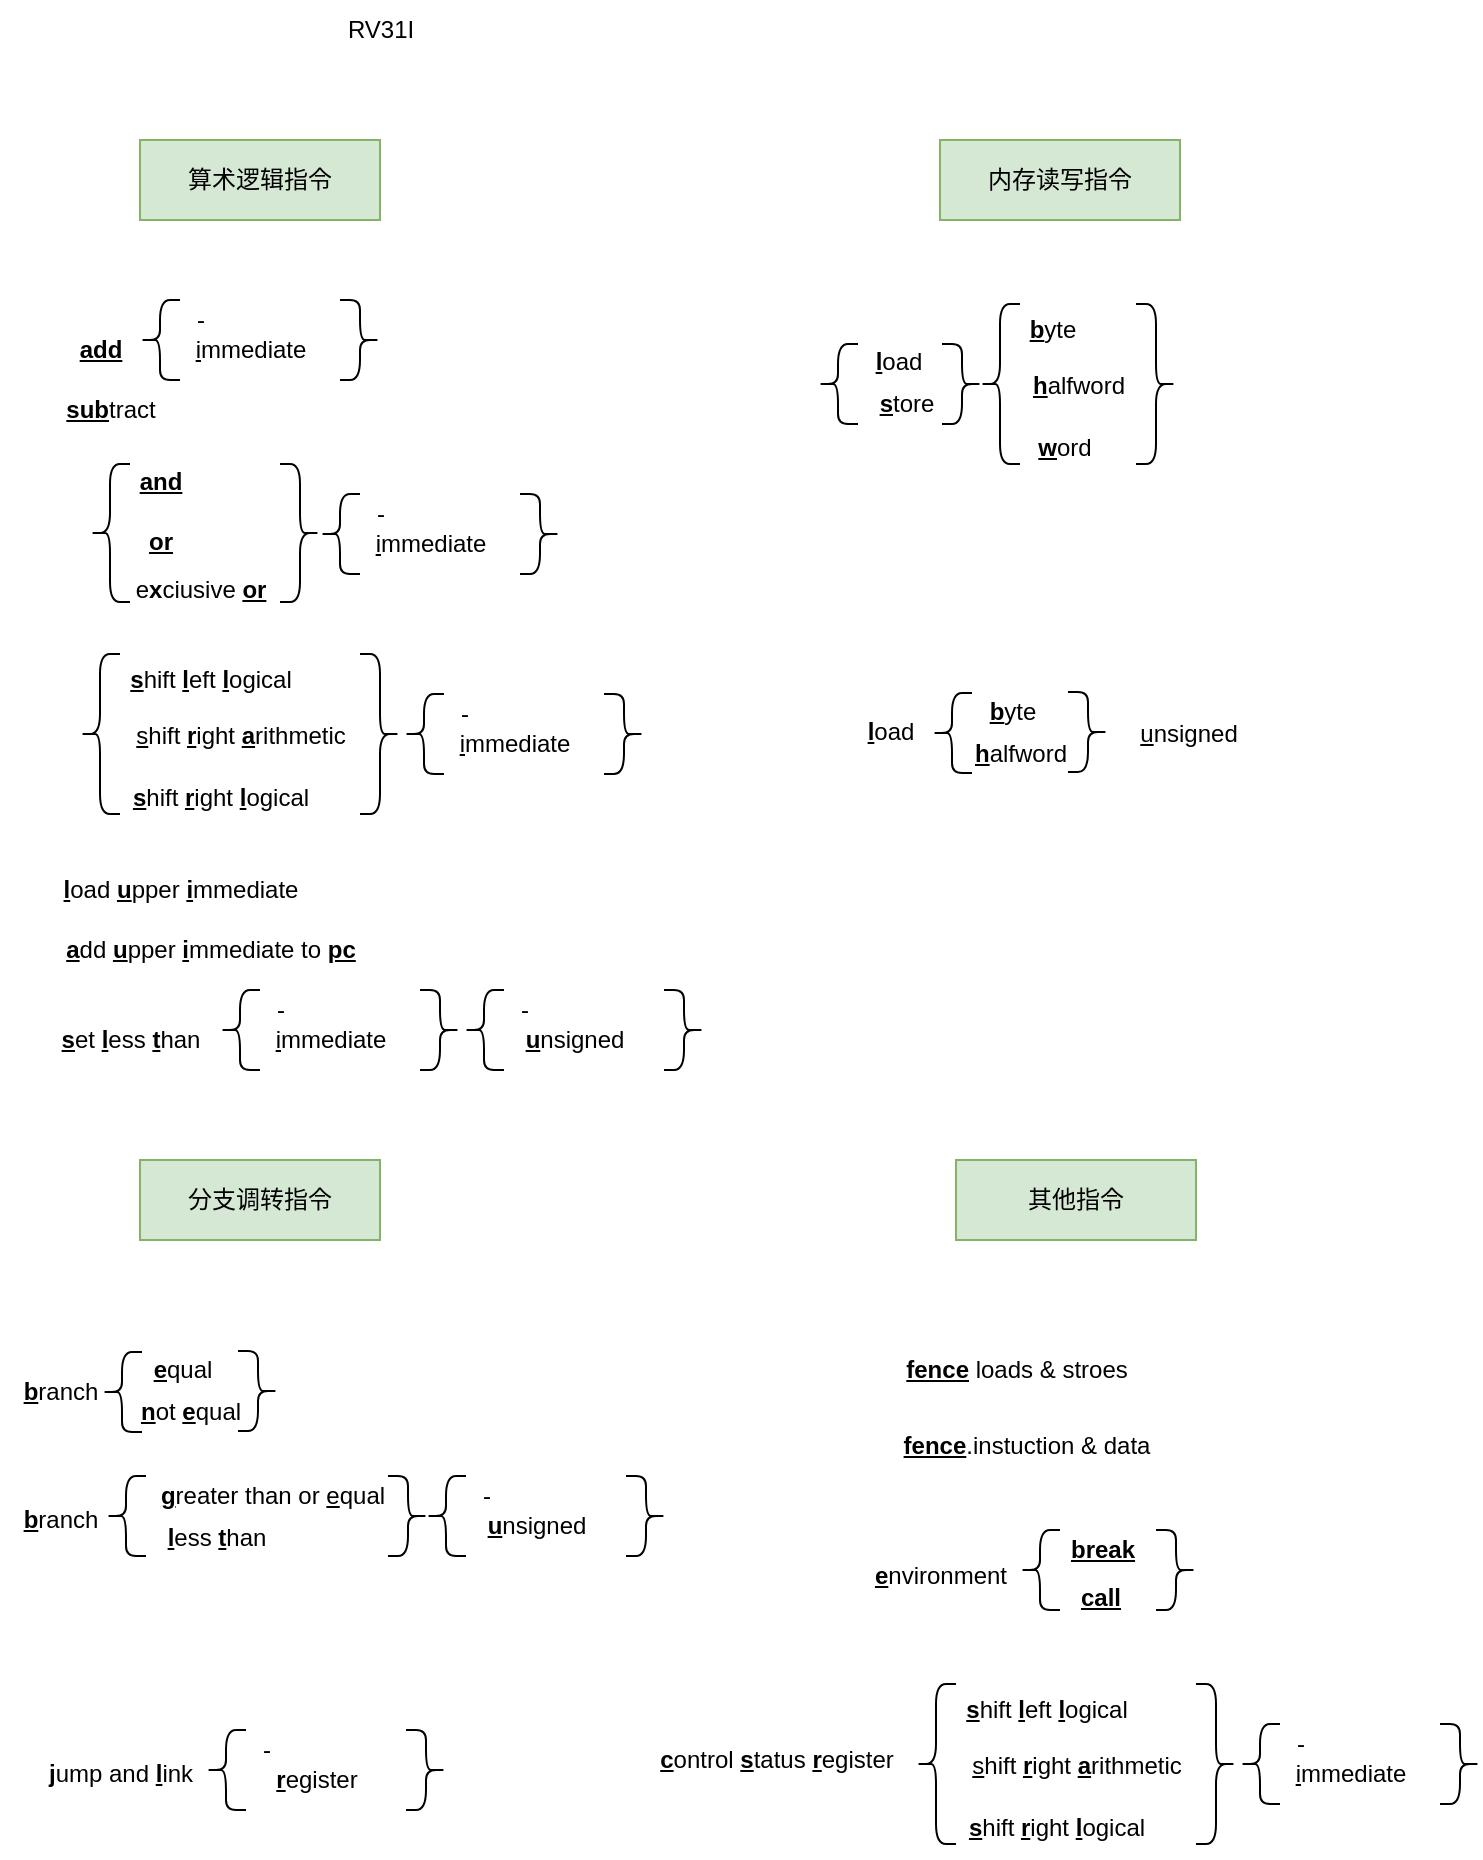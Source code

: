<mxfile version="20.3.6" type="github">
  <diagram id="Gqi-A1hakrR0TnXfPavF" name="第 1 页">
    <mxGraphModel dx="1422" dy="800" grid="1" gridSize="10" guides="1" tooltips="1" connect="1" arrows="1" fold="1" page="1" pageScale="1" pageWidth="827" pageHeight="1169" math="0" shadow="0">
      <root>
        <mxCell id="0" />
        <mxCell id="1" parent="0" />
        <mxCell id="WUNCd0-92xWAUX9Z6t9p-1" value="&lt;font style=&quot;vertical-align: inherit;&quot;&gt;&lt;font style=&quot;vertical-align: inherit;&quot;&gt;RV31I&lt;/font&gt;&lt;/font&gt;" style="text;html=1;align=center;verticalAlign=middle;resizable=0;points=[];autosize=1;strokeColor=none;fillColor=none;" vertex="1" parent="1">
          <mxGeometry x="210" y="90" width="60" height="30" as="geometry" />
        </mxCell>
        <mxCell id="WUNCd0-92xWAUX9Z6t9p-2" value="&lt;font style=&quot;vertical-align: inherit;&quot;&gt;&lt;font style=&quot;vertical-align: inherit;&quot;&gt;算术逻辑指令&lt;/font&gt;&lt;/font&gt;" style="rounded=0;whiteSpace=wrap;html=1;fillColor=#d5e8d4;strokeColor=#82b366;" vertex="1" parent="1">
          <mxGeometry x="120" y="160" width="120" height="40" as="geometry" />
        </mxCell>
        <mxCell id="WUNCd0-92xWAUX9Z6t9p-9" value="&lt;u&gt;&lt;b&gt;sub&lt;/b&gt;&lt;/u&gt;tract" style="text;html=1;align=center;verticalAlign=middle;resizable=0;points=[];autosize=1;strokeColor=none;fillColor=none;" vertex="1" parent="1">
          <mxGeometry x="70" y="280" width="70" height="30" as="geometry" />
        </mxCell>
        <mxCell id="WUNCd0-92xWAUX9Z6t9p-14" value="" style="group" vertex="1" connectable="0" parent="1">
          <mxGeometry x="80" y="235" width="160" height="45" as="geometry" />
        </mxCell>
        <mxCell id="WUNCd0-92xWAUX9Z6t9p-3" value="&lt;u&gt;&lt;b&gt;add&lt;/b&gt;&lt;/u&gt;" style="text;html=1;align=center;verticalAlign=middle;resizable=0;points=[];autosize=1;strokeColor=none;fillColor=none;" vertex="1" parent="WUNCd0-92xWAUX9Z6t9p-14">
          <mxGeometry y="15" width="40" height="30" as="geometry" />
        </mxCell>
        <mxCell id="WUNCd0-92xWAUX9Z6t9p-4" value="" style="shape=curlyBracket;whiteSpace=wrap;html=1;rounded=1;" vertex="1" parent="WUNCd0-92xWAUX9Z6t9p-14">
          <mxGeometry x="40" y="5" width="20" height="40" as="geometry" />
        </mxCell>
        <mxCell id="WUNCd0-92xWAUX9Z6t9p-5" value="-" style="text;html=1;align=center;verticalAlign=middle;resizable=0;points=[];autosize=1;strokeColor=none;fillColor=none;" vertex="1" parent="WUNCd0-92xWAUX9Z6t9p-14">
          <mxGeometry x="55" width="30" height="30" as="geometry" />
        </mxCell>
        <mxCell id="WUNCd0-92xWAUX9Z6t9p-6" value="&lt;u&gt;i&lt;/u&gt;mmediate" style="text;html=1;align=center;verticalAlign=middle;resizable=0;points=[];autosize=1;strokeColor=none;fillColor=none;" vertex="1" parent="WUNCd0-92xWAUX9Z6t9p-14">
          <mxGeometry x="55" y="15" width="80" height="30" as="geometry" />
        </mxCell>
        <mxCell id="WUNCd0-92xWAUX9Z6t9p-8" value="" style="shape=curlyBracket;whiteSpace=wrap;html=1;rounded=1;direction=west;" vertex="1" parent="WUNCd0-92xWAUX9Z6t9p-14">
          <mxGeometry x="140" y="5" width="20" height="40" as="geometry" />
        </mxCell>
        <mxCell id="WUNCd0-92xWAUX9Z6t9p-11" value="&lt;b&gt;&lt;u&gt;and&lt;/u&gt;&lt;/b&gt;" style="text;html=1;align=center;verticalAlign=middle;resizable=0;points=[];autosize=1;strokeColor=none;fillColor=none;" vertex="1" parent="1">
          <mxGeometry x="110" y="316" width="40" height="30" as="geometry" />
        </mxCell>
        <mxCell id="WUNCd0-92xWAUX9Z6t9p-36" value="" style="group" vertex="1" connectable="0" parent="1">
          <mxGeometry x="95" y="322" width="235" height="78" as="geometry" />
        </mxCell>
        <mxCell id="WUNCd0-92xWAUX9Z6t9p-10" value="" style="shape=curlyBracket;whiteSpace=wrap;html=1;rounded=1;" vertex="1" parent="WUNCd0-92xWAUX9Z6t9p-36">
          <mxGeometry width="20" height="69" as="geometry" />
        </mxCell>
        <mxCell id="WUNCd0-92xWAUX9Z6t9p-12" value="&lt;b&gt;&lt;u&gt;or&lt;/u&gt;&lt;/b&gt;" style="text;html=1;align=center;verticalAlign=middle;resizable=0;points=[];autosize=1;strokeColor=none;fillColor=none;" vertex="1" parent="WUNCd0-92xWAUX9Z6t9p-36">
          <mxGeometry x="15" y="24" width="40" height="30" as="geometry" />
        </mxCell>
        <mxCell id="WUNCd0-92xWAUX9Z6t9p-13" value="e&lt;b&gt;x&lt;/b&gt;ciusive &lt;u style=&quot;font-weight: bold;&quot;&gt;or&lt;/u&gt;" style="text;html=1;align=center;verticalAlign=middle;resizable=0;points=[];autosize=1;strokeColor=none;fillColor=none;" vertex="1" parent="WUNCd0-92xWAUX9Z6t9p-36">
          <mxGeometry x="10" y="48" width="90" height="30" as="geometry" />
        </mxCell>
        <mxCell id="WUNCd0-92xWAUX9Z6t9p-21" value="" style="shape=curlyBracket;whiteSpace=wrap;html=1;rounded=1;direction=west;" vertex="1" parent="WUNCd0-92xWAUX9Z6t9p-36">
          <mxGeometry x="95" width="20" height="69" as="geometry" />
        </mxCell>
        <mxCell id="WUNCd0-92xWAUX9Z6t9p-22" value="" style="group" vertex="1" connectable="0" parent="WUNCd0-92xWAUX9Z6t9p-36">
          <mxGeometry x="115" y="10" width="120" height="45" as="geometry" />
        </mxCell>
        <mxCell id="WUNCd0-92xWAUX9Z6t9p-17" value="" style="shape=curlyBracket;whiteSpace=wrap;html=1;rounded=1;" vertex="1" parent="WUNCd0-92xWAUX9Z6t9p-22">
          <mxGeometry y="5" width="20" height="40" as="geometry" />
        </mxCell>
        <mxCell id="WUNCd0-92xWAUX9Z6t9p-18" value="-" style="text;html=1;align=center;verticalAlign=middle;resizable=0;points=[];autosize=1;strokeColor=none;fillColor=none;" vertex="1" parent="WUNCd0-92xWAUX9Z6t9p-22">
          <mxGeometry x="15" width="30" height="30" as="geometry" />
        </mxCell>
        <mxCell id="WUNCd0-92xWAUX9Z6t9p-19" value="&lt;u&gt;i&lt;/u&gt;mmediate" style="text;html=1;align=center;verticalAlign=middle;resizable=0;points=[];autosize=1;strokeColor=none;fillColor=none;" vertex="1" parent="WUNCd0-92xWAUX9Z6t9p-22">
          <mxGeometry x="15" y="15" width="80" height="30" as="geometry" />
        </mxCell>
        <mxCell id="WUNCd0-92xWAUX9Z6t9p-20" value="" style="shape=curlyBracket;whiteSpace=wrap;html=1;rounded=1;direction=west;" vertex="1" parent="WUNCd0-92xWAUX9Z6t9p-22">
          <mxGeometry x="100" y="5" width="20" height="40" as="geometry" />
        </mxCell>
        <mxCell id="WUNCd0-92xWAUX9Z6t9p-39" value="&lt;b&gt;&lt;u&gt;l&lt;/u&gt;&lt;/b&gt;oad &lt;b&gt;&lt;u&gt;u&lt;/u&gt;&lt;/b&gt;pper &lt;u&gt;&lt;b&gt;i&lt;/b&gt;&lt;/u&gt;mmediate" style="text;html=1;align=center;verticalAlign=middle;resizable=0;points=[];autosize=1;strokeColor=none;fillColor=none;" vertex="1" parent="1">
          <mxGeometry x="70" y="520" width="140" height="30" as="geometry" />
        </mxCell>
        <mxCell id="WUNCd0-92xWAUX9Z6t9p-40" value="&lt;b&gt;&lt;u&gt;a&lt;/u&gt;&lt;/b&gt;dd &lt;b&gt;&lt;u&gt;u&lt;/u&gt;&lt;/b&gt;pper &lt;u&gt;&lt;b&gt;i&lt;/b&gt;&lt;/u&gt;mmediate to &lt;u&gt;&lt;b&gt;pc&lt;/b&gt;&lt;/u&gt;" style="text;html=1;align=center;verticalAlign=middle;resizable=0;points=[];autosize=1;strokeColor=none;fillColor=none;" vertex="1" parent="1">
          <mxGeometry x="70" y="550" width="170" height="30" as="geometry" />
        </mxCell>
        <mxCell id="WUNCd0-92xWAUX9Z6t9p-41" value="&lt;b&gt;&lt;u&gt;s&lt;/u&gt;&lt;/b&gt;et &lt;u&gt;&lt;b&gt;l&lt;/b&gt;&lt;/u&gt;ess &lt;u&gt;&lt;b&gt;t&lt;/b&gt;&lt;/u&gt;han" style="text;html=1;align=center;verticalAlign=middle;resizable=0;points=[];autosize=1;strokeColor=none;fillColor=none;" vertex="1" parent="1">
          <mxGeometry x="70" y="595" width="90" height="30" as="geometry" />
        </mxCell>
        <mxCell id="WUNCd0-92xWAUX9Z6t9p-35" value="&lt;b&gt;&lt;u&gt;s&lt;/u&gt;&lt;/b&gt;hift &lt;u style=&quot;font-weight: bold;&quot;&gt;r&lt;/u&gt;ight&amp;nbsp;&lt;b&gt;&lt;u&gt;l&lt;/u&gt;&lt;/b&gt;ogical" style="text;html=1;align=center;verticalAlign=middle;resizable=0;points=[];autosize=1;strokeColor=none;fillColor=none;" vertex="1" parent="1">
          <mxGeometry x="105" y="474" width="110" height="30" as="geometry" />
        </mxCell>
        <mxCell id="WUNCd0-92xWAUX9Z6t9p-42" value="" style="group" vertex="1" connectable="0" parent="1">
          <mxGeometry x="160" y="580" width="120" height="45" as="geometry" />
        </mxCell>
        <mxCell id="WUNCd0-92xWAUX9Z6t9p-43" value="" style="shape=curlyBracket;whiteSpace=wrap;html=1;rounded=1;" vertex="1" parent="WUNCd0-92xWAUX9Z6t9p-42">
          <mxGeometry y="5" width="20" height="40" as="geometry" />
        </mxCell>
        <mxCell id="WUNCd0-92xWAUX9Z6t9p-44" value="-" style="text;html=1;align=center;verticalAlign=middle;resizable=0;points=[];autosize=1;strokeColor=none;fillColor=none;" vertex="1" parent="WUNCd0-92xWAUX9Z6t9p-42">
          <mxGeometry x="15" width="30" height="30" as="geometry" />
        </mxCell>
        <mxCell id="WUNCd0-92xWAUX9Z6t9p-45" value="&lt;u&gt;i&lt;/u&gt;mmediate" style="text;html=1;align=center;verticalAlign=middle;resizable=0;points=[];autosize=1;strokeColor=none;fillColor=none;" vertex="1" parent="WUNCd0-92xWAUX9Z6t9p-42">
          <mxGeometry x="15" y="15" width="80" height="30" as="geometry" />
        </mxCell>
        <mxCell id="WUNCd0-92xWAUX9Z6t9p-46" value="" style="shape=curlyBracket;whiteSpace=wrap;html=1;rounded=1;direction=west;" vertex="1" parent="WUNCd0-92xWAUX9Z6t9p-42">
          <mxGeometry x="100" y="5" width="20" height="40" as="geometry" />
        </mxCell>
        <mxCell id="WUNCd0-92xWAUX9Z6t9p-47" value="" style="group" vertex="1" connectable="0" parent="1">
          <mxGeometry x="282" y="580" width="120" height="45" as="geometry" />
        </mxCell>
        <mxCell id="WUNCd0-92xWAUX9Z6t9p-48" value="" style="shape=curlyBracket;whiteSpace=wrap;html=1;rounded=1;" vertex="1" parent="WUNCd0-92xWAUX9Z6t9p-47">
          <mxGeometry y="5" width="20" height="40" as="geometry" />
        </mxCell>
        <mxCell id="WUNCd0-92xWAUX9Z6t9p-49" value="-" style="text;html=1;align=center;verticalAlign=middle;resizable=0;points=[];autosize=1;strokeColor=none;fillColor=none;" vertex="1" parent="WUNCd0-92xWAUX9Z6t9p-47">
          <mxGeometry x="15" width="30" height="30" as="geometry" />
        </mxCell>
        <mxCell id="WUNCd0-92xWAUX9Z6t9p-50" value="&lt;u&gt;&lt;b&gt;u&lt;/b&gt;&lt;/u&gt;nsigned" style="text;html=1;align=center;verticalAlign=middle;resizable=0;points=[];autosize=1;strokeColor=none;fillColor=none;" vertex="1" parent="WUNCd0-92xWAUX9Z6t9p-47">
          <mxGeometry x="20" y="15" width="70" height="30" as="geometry" />
        </mxCell>
        <mxCell id="WUNCd0-92xWAUX9Z6t9p-51" value="" style="shape=curlyBracket;whiteSpace=wrap;html=1;rounded=1;direction=west;" vertex="1" parent="WUNCd0-92xWAUX9Z6t9p-47">
          <mxGeometry x="100" y="5" width="20" height="40" as="geometry" />
        </mxCell>
        <mxCell id="WUNCd0-92xWAUX9Z6t9p-53" value="内存读写指令" style="rounded=0;whiteSpace=wrap;html=1;fillColor=#d5e8d4;strokeColor=#82b366;" vertex="1" parent="1">
          <mxGeometry x="520" y="160" width="120" height="40" as="geometry" />
        </mxCell>
        <mxCell id="WUNCd0-92xWAUX9Z6t9p-59" value="" style="shape=curlyBracket;whiteSpace=wrap;html=1;rounded=1;direction=west;" vertex="1" parent="1">
          <mxGeometry x="521" y="262" width="20" height="40" as="geometry" />
        </mxCell>
        <mxCell id="WUNCd0-92xWAUX9Z6t9p-60" value="" style="group" vertex="1" connectable="0" parent="1">
          <mxGeometry x="459" y="256" width="69" height="51" as="geometry" />
        </mxCell>
        <mxCell id="WUNCd0-92xWAUX9Z6t9p-56" value="" style="shape=curlyBracket;whiteSpace=wrap;html=1;rounded=1;" vertex="1" parent="WUNCd0-92xWAUX9Z6t9p-60">
          <mxGeometry y="6" width="20" height="40" as="geometry" />
        </mxCell>
        <mxCell id="WUNCd0-92xWAUX9Z6t9p-57" value="&lt;b&gt;&lt;u&gt;l&lt;/u&gt;&lt;/b&gt;oad" style="text;html=1;align=center;verticalAlign=middle;resizable=0;points=[];autosize=1;strokeColor=none;fillColor=none;" vertex="1" parent="WUNCd0-92xWAUX9Z6t9p-60">
          <mxGeometry x="15" width="50" height="30" as="geometry" />
        </mxCell>
        <mxCell id="WUNCd0-92xWAUX9Z6t9p-58" value="&lt;b&gt;&lt;u&gt;s&lt;/u&gt;&lt;/b&gt;tore" style="text;html=1;align=center;verticalAlign=middle;resizable=0;points=[];autosize=1;strokeColor=none;fillColor=none;" vertex="1" parent="WUNCd0-92xWAUX9Z6t9p-60">
          <mxGeometry x="19" y="21" width="50" height="30" as="geometry" />
        </mxCell>
        <mxCell id="WUNCd0-92xWAUX9Z6t9p-68" value="" style="group" vertex="1" connectable="0" parent="1">
          <mxGeometry x="90" y="415" width="282" height="82" as="geometry" />
        </mxCell>
        <mxCell id="WUNCd0-92xWAUX9Z6t9p-25" value="" style="shape=curlyBracket;whiteSpace=wrap;html=1;rounded=1;" vertex="1" parent="WUNCd0-92xWAUX9Z6t9p-68">
          <mxGeometry y="2" width="20" height="80" as="geometry" />
        </mxCell>
        <mxCell id="WUNCd0-92xWAUX9Z6t9p-26" value="&lt;b&gt;&lt;u&gt;s&lt;/u&gt;&lt;/b&gt;hift &lt;u&gt;&lt;b&gt;l&lt;/b&gt;&lt;/u&gt;eft &lt;b&gt;&lt;u&gt;l&lt;/u&gt;&lt;/b&gt;ogical" style="text;html=1;align=center;verticalAlign=middle;resizable=0;points=[];autosize=1;strokeColor=none;fillColor=none;" vertex="1" parent="WUNCd0-92xWAUX9Z6t9p-68">
          <mxGeometry x="15" width="100" height="30" as="geometry" />
        </mxCell>
        <mxCell id="WUNCd0-92xWAUX9Z6t9p-27" value="&lt;u&gt;s&lt;/u&gt;hift &lt;u&gt;&lt;b&gt;r&lt;/b&gt;&lt;/u&gt;ight &lt;b&gt;&lt;u&gt;a&lt;/u&gt;&lt;/b&gt;rithmetic" style="text;html=1;align=center;verticalAlign=middle;resizable=0;points=[];autosize=1;strokeColor=none;fillColor=none;" vertex="1" parent="WUNCd0-92xWAUX9Z6t9p-68">
          <mxGeometry x="15" y="27.5" width="130" height="30" as="geometry" />
        </mxCell>
        <mxCell id="WUNCd0-92xWAUX9Z6t9p-29" value="" style="shape=curlyBracket;whiteSpace=wrap;html=1;rounded=1;direction=west;" vertex="1" parent="WUNCd0-92xWAUX9Z6t9p-68">
          <mxGeometry x="140" y="2" width="20" height="80" as="geometry" />
        </mxCell>
        <mxCell id="WUNCd0-92xWAUX9Z6t9p-30" value="" style="group" vertex="1" connectable="0" parent="WUNCd0-92xWAUX9Z6t9p-68">
          <mxGeometry x="162" y="17" width="120" height="45" as="geometry" />
        </mxCell>
        <mxCell id="WUNCd0-92xWAUX9Z6t9p-31" value="" style="shape=curlyBracket;whiteSpace=wrap;html=1;rounded=1;" vertex="1" parent="WUNCd0-92xWAUX9Z6t9p-30">
          <mxGeometry y="5" width="20" height="40" as="geometry" />
        </mxCell>
        <mxCell id="WUNCd0-92xWAUX9Z6t9p-32" value="-" style="text;html=1;align=center;verticalAlign=middle;resizable=0;points=[];autosize=1;strokeColor=none;fillColor=none;" vertex="1" parent="WUNCd0-92xWAUX9Z6t9p-30">
          <mxGeometry x="15" width="30" height="30" as="geometry" />
        </mxCell>
        <mxCell id="WUNCd0-92xWAUX9Z6t9p-33" value="&lt;u&gt;i&lt;/u&gt;mmediate" style="text;html=1;align=center;verticalAlign=middle;resizable=0;points=[];autosize=1;strokeColor=none;fillColor=none;" vertex="1" parent="WUNCd0-92xWAUX9Z6t9p-30">
          <mxGeometry x="15" y="15" width="80" height="30" as="geometry" />
        </mxCell>
        <mxCell id="WUNCd0-92xWAUX9Z6t9p-34" value="" style="shape=curlyBracket;whiteSpace=wrap;html=1;rounded=1;direction=west;" vertex="1" parent="WUNCd0-92xWAUX9Z6t9p-30">
          <mxGeometry x="100" y="5" width="20" height="40" as="geometry" />
        </mxCell>
        <mxCell id="WUNCd0-92xWAUX9Z6t9p-71" value="" style="group" vertex="1" connectable="0" parent="1">
          <mxGeometry x="540" y="240" width="98" height="89" as="geometry" />
        </mxCell>
        <mxCell id="WUNCd0-92xWAUX9Z6t9p-64" value="" style="shape=curlyBracket;whiteSpace=wrap;html=1;rounded=1;" vertex="1" parent="WUNCd0-92xWAUX9Z6t9p-71">
          <mxGeometry y="2" width="20" height="80" as="geometry" />
        </mxCell>
        <mxCell id="WUNCd0-92xWAUX9Z6t9p-63" value="&lt;u&gt;&lt;b&gt;w&lt;/b&gt;&lt;/u&gt;ord" style="text;html=1;align=center;verticalAlign=middle;resizable=0;points=[];autosize=1;strokeColor=none;fillColor=none;" vertex="1" parent="WUNCd0-92xWAUX9Z6t9p-71">
          <mxGeometry x="17" y="59" width="50" height="30" as="geometry" />
        </mxCell>
        <mxCell id="WUNCd0-92xWAUX9Z6t9p-65" value="&lt;u&gt;&lt;b&gt;b&lt;/b&gt;&lt;/u&gt;yte" style="text;html=1;align=center;verticalAlign=middle;resizable=0;points=[];autosize=1;strokeColor=none;fillColor=none;" vertex="1" parent="WUNCd0-92xWAUX9Z6t9p-71">
          <mxGeometry x="11" width="50" height="30" as="geometry" />
        </mxCell>
        <mxCell id="WUNCd0-92xWAUX9Z6t9p-66" value="&lt;u&gt;&lt;b&gt;h&lt;/b&gt;&lt;/u&gt;alfword" style="text;html=1;align=center;verticalAlign=middle;resizable=0;points=[];autosize=1;strokeColor=none;fillColor=none;" vertex="1" parent="WUNCd0-92xWAUX9Z6t9p-71">
          <mxGeometry x="14" y="27.5" width="70" height="30" as="geometry" />
        </mxCell>
        <mxCell id="WUNCd0-92xWAUX9Z6t9p-67" value="" style="shape=curlyBracket;whiteSpace=wrap;html=1;rounded=1;direction=west;" vertex="1" parent="WUNCd0-92xWAUX9Z6t9p-71">
          <mxGeometry x="78" y="2" width="20" height="80" as="geometry" />
        </mxCell>
        <mxCell id="WUNCd0-92xWAUX9Z6t9p-79" value="" style="group" vertex="1" connectable="0" parent="1">
          <mxGeometry x="470" y="430.5" width="209" height="51" as="geometry" />
        </mxCell>
        <mxCell id="WUNCd0-92xWAUX9Z6t9p-76" value="&lt;u&gt;&lt;b&gt;l&lt;/b&gt;&lt;/u&gt;oad" style="text;html=1;align=center;verticalAlign=middle;resizable=0;points=[];autosize=1;strokeColor=none;fillColor=none;" vertex="1" parent="WUNCd0-92xWAUX9Z6t9p-79">
          <mxGeometry y="10.5" width="50" height="30" as="geometry" />
        </mxCell>
        <mxCell id="WUNCd0-92xWAUX9Z6t9p-73" value="" style="shape=curlyBracket;whiteSpace=wrap;html=1;rounded=1;" vertex="1" parent="WUNCd0-92xWAUX9Z6t9p-79">
          <mxGeometry x="46" y="6" width="20" height="40" as="geometry" />
        </mxCell>
        <mxCell id="WUNCd0-92xWAUX9Z6t9p-74" value="&lt;b&gt;&lt;u&gt;b&lt;/u&gt;&lt;/b&gt;yte" style="text;html=1;align=center;verticalAlign=middle;resizable=0;points=[];autosize=1;strokeColor=none;fillColor=none;" vertex="1" parent="WUNCd0-92xWAUX9Z6t9p-79">
          <mxGeometry x="61" width="50" height="30" as="geometry" />
        </mxCell>
        <mxCell id="WUNCd0-92xWAUX9Z6t9p-75" value="&lt;u&gt;&lt;b&gt;h&lt;/b&gt;&lt;/u&gt;alfword" style="text;html=1;align=center;verticalAlign=middle;resizable=0;points=[];autosize=1;strokeColor=none;fillColor=none;rotation=0;" vertex="1" parent="WUNCd0-92xWAUX9Z6t9p-79">
          <mxGeometry x="55" y="21" width="70" height="30" as="geometry" />
        </mxCell>
        <mxCell id="WUNCd0-92xWAUX9Z6t9p-77" value="" style="shape=curlyBracket;whiteSpace=wrap;html=1;rounded=1;direction=west;" vertex="1" parent="WUNCd0-92xWAUX9Z6t9p-79">
          <mxGeometry x="114" y="5.5" width="20" height="40" as="geometry" />
        </mxCell>
        <mxCell id="WUNCd0-92xWAUX9Z6t9p-78" value="&lt;u&gt;u&lt;/u&gt;nsigned" style="text;html=1;align=center;verticalAlign=middle;resizable=0;points=[];autosize=1;strokeColor=none;fillColor=none;" vertex="1" parent="WUNCd0-92xWAUX9Z6t9p-79">
          <mxGeometry x="139" y="11" width="70" height="30" as="geometry" />
        </mxCell>
        <mxCell id="WUNCd0-92xWAUX9Z6t9p-80" value="分支调转指令" style="rounded=0;whiteSpace=wrap;html=1;fillColor=#d5e8d4;strokeColor=#82b366;" vertex="1" parent="1">
          <mxGeometry x="120" y="670" width="120" height="40" as="geometry" />
        </mxCell>
        <mxCell id="WUNCd0-92xWAUX9Z6t9p-88" value="" style="group" vertex="1" connectable="0" parent="1">
          <mxGeometry x="50" y="760" width="139" height="51" as="geometry" />
        </mxCell>
        <mxCell id="WUNCd0-92xWAUX9Z6t9p-82" value="&lt;u&gt;&lt;b&gt;b&lt;/b&gt;&lt;/u&gt;ranch" style="text;html=1;align=center;verticalAlign=middle;resizable=0;points=[];autosize=1;strokeColor=none;fillColor=none;" vertex="1" parent="WUNCd0-92xWAUX9Z6t9p-88">
          <mxGeometry y="10.5" width="60" height="30" as="geometry" />
        </mxCell>
        <mxCell id="WUNCd0-92xWAUX9Z6t9p-83" value="" style="shape=curlyBracket;whiteSpace=wrap;html=1;rounded=1;" vertex="1" parent="WUNCd0-92xWAUX9Z6t9p-88">
          <mxGeometry x="51" y="6" width="20" height="40" as="geometry" />
        </mxCell>
        <mxCell id="WUNCd0-92xWAUX9Z6t9p-84" value="&lt;b&gt;&lt;u&gt;e&lt;/u&gt;&lt;/b&gt;qual" style="text;html=1;align=center;verticalAlign=middle;resizable=0;points=[];autosize=1;strokeColor=none;fillColor=none;" vertex="1" parent="WUNCd0-92xWAUX9Z6t9p-88">
          <mxGeometry x="66" width="50" height="30" as="geometry" />
        </mxCell>
        <mxCell id="WUNCd0-92xWAUX9Z6t9p-85" value="&lt;b&gt;&lt;u&gt;n&lt;/u&gt;&lt;/b&gt;ot &lt;b&gt;&lt;u&gt;e&lt;/u&gt;&lt;/b&gt;qual" style="text;html=1;align=center;verticalAlign=middle;resizable=0;points=[];autosize=1;strokeColor=none;fillColor=none;rotation=0;" vertex="1" parent="WUNCd0-92xWAUX9Z6t9p-88">
          <mxGeometry x="60" y="21" width="70" height="30" as="geometry" />
        </mxCell>
        <mxCell id="WUNCd0-92xWAUX9Z6t9p-86" value="" style="shape=curlyBracket;whiteSpace=wrap;html=1;rounded=1;direction=west;" vertex="1" parent="WUNCd0-92xWAUX9Z6t9p-88">
          <mxGeometry x="119" y="5.5" width="20" height="40" as="geometry" />
        </mxCell>
        <mxCell id="WUNCd0-92xWAUX9Z6t9p-105" value="" style="group" vertex="1" connectable="0" parent="1">
          <mxGeometry x="50" y="823" width="333" height="51" as="geometry" />
        </mxCell>
        <mxCell id="WUNCd0-92xWAUX9Z6t9p-89" value="&lt;b&gt;&lt;u&gt;b&lt;/u&gt;&lt;/b&gt;ranch" style="text;html=1;align=center;verticalAlign=middle;resizable=0;points=[];autosize=1;strokeColor=none;fillColor=none;" vertex="1" parent="WUNCd0-92xWAUX9Z6t9p-105">
          <mxGeometry y="12" width="60" height="30" as="geometry" />
        </mxCell>
        <mxCell id="WUNCd0-92xWAUX9Z6t9p-95" value="" style="group" vertex="1" connectable="0" parent="WUNCd0-92xWAUX9Z6t9p-105">
          <mxGeometry x="213" width="120" height="45" as="geometry" />
        </mxCell>
        <mxCell id="WUNCd0-92xWAUX9Z6t9p-96" value="" style="shape=curlyBracket;whiteSpace=wrap;html=1;rounded=1;" vertex="1" parent="WUNCd0-92xWAUX9Z6t9p-95">
          <mxGeometry y="5" width="20" height="40" as="geometry" />
        </mxCell>
        <mxCell id="WUNCd0-92xWAUX9Z6t9p-97" value="-" style="text;html=1;align=center;verticalAlign=middle;resizable=0;points=[];autosize=1;strokeColor=none;fillColor=none;" vertex="1" parent="WUNCd0-92xWAUX9Z6t9p-95">
          <mxGeometry x="15" width="30" height="30" as="geometry" />
        </mxCell>
        <mxCell id="WUNCd0-92xWAUX9Z6t9p-98" value="&lt;u&gt;&lt;b&gt;u&lt;/b&gt;&lt;/u&gt;nsigned" style="text;html=1;align=center;verticalAlign=middle;resizable=0;points=[];autosize=1;strokeColor=none;fillColor=none;" vertex="1" parent="WUNCd0-92xWAUX9Z6t9p-95">
          <mxGeometry x="20" y="15" width="70" height="30" as="geometry" />
        </mxCell>
        <mxCell id="WUNCd0-92xWAUX9Z6t9p-99" value="" style="shape=curlyBracket;whiteSpace=wrap;html=1;rounded=1;direction=west;" vertex="1" parent="WUNCd0-92xWAUX9Z6t9p-95">
          <mxGeometry x="100" y="5" width="20" height="40" as="geometry" />
        </mxCell>
        <mxCell id="WUNCd0-92xWAUX9Z6t9p-91" value="" style="shape=curlyBracket;whiteSpace=wrap;html=1;rounded=1;" vertex="1" parent="WUNCd0-92xWAUX9Z6t9p-105">
          <mxGeometry x="53" y="5" width="20" height="40" as="geometry" />
        </mxCell>
        <mxCell id="WUNCd0-92xWAUX9Z6t9p-92" value="&lt;u&gt;&lt;b&gt;g&lt;/b&gt;&lt;/u&gt;reater than or &lt;u&gt;e&lt;/u&gt;qual" style="text;html=1;align=center;verticalAlign=middle;resizable=0;points=[];autosize=1;strokeColor=none;fillColor=none;" vertex="1" parent="WUNCd0-92xWAUX9Z6t9p-105">
          <mxGeometry x="66" width="140" height="30" as="geometry" />
        </mxCell>
        <mxCell id="WUNCd0-92xWAUX9Z6t9p-93" value="&lt;u&gt;&lt;b&gt;l&lt;/b&gt;&lt;/u&gt;ess &lt;u&gt;&lt;b&gt;t&lt;/b&gt;&lt;/u&gt;han" style="text;html=1;align=center;verticalAlign=middle;resizable=0;points=[];autosize=1;strokeColor=none;fillColor=none;" vertex="1" parent="WUNCd0-92xWAUX9Z6t9p-105">
          <mxGeometry x="73" y="21" width="70" height="30" as="geometry" />
        </mxCell>
        <mxCell id="WUNCd0-92xWAUX9Z6t9p-94" value="" style="shape=curlyBracket;whiteSpace=wrap;html=1;rounded=1;direction=west;" vertex="1" parent="WUNCd0-92xWAUX9Z6t9p-105">
          <mxGeometry x="194" y="5" width="20" height="40" as="geometry" />
        </mxCell>
        <mxCell id="WUNCd0-92xWAUX9Z6t9p-107" value="" style="group" vertex="1" connectable="0" parent="1">
          <mxGeometry x="60" y="950" width="213" height="45" as="geometry" />
        </mxCell>
        <mxCell id="WUNCd0-92xWAUX9Z6t9p-100" value="" style="group" vertex="1" connectable="0" parent="WUNCd0-92xWAUX9Z6t9p-107">
          <mxGeometry x="93" width="120" height="45" as="geometry" />
        </mxCell>
        <mxCell id="WUNCd0-92xWAUX9Z6t9p-101" value="" style="shape=curlyBracket;whiteSpace=wrap;html=1;rounded=1;" vertex="1" parent="WUNCd0-92xWAUX9Z6t9p-100">
          <mxGeometry y="5" width="20" height="40" as="geometry" />
        </mxCell>
        <mxCell id="WUNCd0-92xWAUX9Z6t9p-102" value="-" style="text;html=1;align=center;verticalAlign=middle;resizable=0;points=[];autosize=1;strokeColor=none;fillColor=none;" vertex="1" parent="WUNCd0-92xWAUX9Z6t9p-100">
          <mxGeometry x="15" width="30" height="30" as="geometry" />
        </mxCell>
        <mxCell id="WUNCd0-92xWAUX9Z6t9p-103" value="&lt;b&gt;&lt;u&gt;r&lt;/u&gt;&lt;/b&gt;egister" style="text;html=1;align=center;verticalAlign=middle;resizable=0;points=[];autosize=1;strokeColor=none;fillColor=none;" vertex="1" parent="WUNCd0-92xWAUX9Z6t9p-100">
          <mxGeometry x="25" y="15" width="60" height="30" as="geometry" />
        </mxCell>
        <mxCell id="WUNCd0-92xWAUX9Z6t9p-104" value="" style="shape=curlyBracket;whiteSpace=wrap;html=1;rounded=1;direction=west;" vertex="1" parent="WUNCd0-92xWAUX9Z6t9p-100">
          <mxGeometry x="100" y="5" width="20" height="40" as="geometry" />
        </mxCell>
        <mxCell id="WUNCd0-92xWAUX9Z6t9p-106" value="&lt;u&gt;&lt;b&gt;j&lt;/b&gt;&lt;/u&gt;ump and &lt;u&gt;&lt;b&gt;l&lt;/b&gt;&lt;/u&gt;ink" style="text;html=1;align=center;verticalAlign=middle;resizable=0;points=[];autosize=1;strokeColor=none;fillColor=none;" vertex="1" parent="WUNCd0-92xWAUX9Z6t9p-107">
          <mxGeometry y="11.5" width="100" height="30" as="geometry" />
        </mxCell>
        <mxCell id="WUNCd0-92xWAUX9Z6t9p-108" value="其他指令" style="rounded=0;whiteSpace=wrap;html=1;fillColor=#d5e8d4;strokeColor=#82b366;" vertex="1" parent="1">
          <mxGeometry x="528" y="670" width="120" height="40" as="geometry" />
        </mxCell>
        <mxCell id="WUNCd0-92xWAUX9Z6t9p-109" value="&lt;b&gt;&lt;u&gt;fence&lt;/u&gt;&lt;/b&gt; loads &amp;amp; stroes" style="text;html=1;align=center;verticalAlign=middle;resizable=0;points=[];autosize=1;strokeColor=none;fillColor=none;" vertex="1" parent="1">
          <mxGeometry x="493" y="760" width="130" height="30" as="geometry" />
        </mxCell>
        <mxCell id="WUNCd0-92xWAUX9Z6t9p-110" value="&lt;b&gt;&lt;u&gt;fence&lt;/u&gt;&lt;/b&gt;.instuction &amp;amp; data" style="text;html=1;align=center;verticalAlign=middle;resizable=0;points=[];autosize=1;strokeColor=none;fillColor=none;" vertex="1" parent="1">
          <mxGeometry x="488" y="798" width="150" height="30" as="geometry" />
        </mxCell>
        <mxCell id="WUNCd0-92xWAUX9Z6t9p-117" value="" style="group" vertex="1" connectable="0" parent="1">
          <mxGeometry x="475" y="850" width="173" height="53.5" as="geometry" />
        </mxCell>
        <mxCell id="WUNCd0-92xWAUX9Z6t9p-111" value="&lt;b&gt;&lt;u&gt;e&lt;/u&gt;&lt;/b&gt;nvironment" style="text;html=1;align=center;verticalAlign=middle;resizable=0;points=[];autosize=1;strokeColor=none;fillColor=none;" vertex="1" parent="WUNCd0-92xWAUX9Z6t9p-117">
          <mxGeometry y="13" width="90" height="30" as="geometry" />
        </mxCell>
        <mxCell id="WUNCd0-92xWAUX9Z6t9p-113" value="" style="shape=curlyBracket;whiteSpace=wrap;html=1;rounded=1;" vertex="1" parent="WUNCd0-92xWAUX9Z6t9p-117">
          <mxGeometry x="85" y="5" width="20" height="40" as="geometry" />
        </mxCell>
        <mxCell id="WUNCd0-92xWAUX9Z6t9p-114" value="&lt;b&gt;&lt;u&gt;break&lt;/u&gt;&lt;/b&gt;" style="text;html=1;align=center;verticalAlign=middle;resizable=0;points=[];autosize=1;strokeColor=none;fillColor=none;" vertex="1" parent="WUNCd0-92xWAUX9Z6t9p-117">
          <mxGeometry x="96" width="60" height="30" as="geometry" />
        </mxCell>
        <mxCell id="WUNCd0-92xWAUX9Z6t9p-115" value="&lt;u&gt;&lt;b&gt;call&lt;/b&gt;&lt;/u&gt;" style="text;html=1;align=center;verticalAlign=middle;resizable=0;points=[];autosize=1;strokeColor=none;fillColor=none;" vertex="1" parent="WUNCd0-92xWAUX9Z6t9p-117">
          <mxGeometry x="105" y="23.5" width="40" height="30" as="geometry" />
        </mxCell>
        <mxCell id="WUNCd0-92xWAUX9Z6t9p-116" value="" style="shape=curlyBracket;whiteSpace=wrap;html=1;rounded=1;direction=west;" vertex="1" parent="WUNCd0-92xWAUX9Z6t9p-117">
          <mxGeometry x="153" y="5" width="20" height="40" as="geometry" />
        </mxCell>
        <mxCell id="WUNCd0-92xWAUX9Z6t9p-137" value="" style="group" vertex="1" connectable="0" parent="1">
          <mxGeometry x="368" y="930" width="422" height="89" as="geometry" />
        </mxCell>
        <mxCell id="WUNCd0-92xWAUX9Z6t9p-125" value="&lt;b&gt;&lt;u&gt;s&lt;/u&gt;&lt;/b&gt;hift &lt;u style=&quot;font-weight: bold;&quot;&gt;r&lt;/u&gt;ight&amp;nbsp;&lt;b&gt;&lt;u&gt;l&lt;/u&gt;&lt;/b&gt;ogical" style="text;html=1;align=center;verticalAlign=middle;resizable=0;points=[];autosize=1;strokeColor=none;fillColor=none;" vertex="1" parent="WUNCd0-92xWAUX9Z6t9p-137">
          <mxGeometry x="155" y="59" width="110" height="30" as="geometry" />
        </mxCell>
        <mxCell id="WUNCd0-92xWAUX9Z6t9p-126" value="" style="group" vertex="1" connectable="0" parent="WUNCd0-92xWAUX9Z6t9p-137">
          <mxGeometry x="140" width="282" height="82" as="geometry" />
        </mxCell>
        <mxCell id="WUNCd0-92xWAUX9Z6t9p-127" value="" style="shape=curlyBracket;whiteSpace=wrap;html=1;rounded=1;" vertex="1" parent="WUNCd0-92xWAUX9Z6t9p-126">
          <mxGeometry y="2" width="20" height="80" as="geometry" />
        </mxCell>
        <mxCell id="WUNCd0-92xWAUX9Z6t9p-128" value="&lt;b&gt;&lt;u&gt;s&lt;/u&gt;&lt;/b&gt;hift &lt;u&gt;&lt;b&gt;l&lt;/b&gt;&lt;/u&gt;eft &lt;b&gt;&lt;u&gt;l&lt;/u&gt;&lt;/b&gt;ogical" style="text;html=1;align=center;verticalAlign=middle;resizable=0;points=[];autosize=1;strokeColor=none;fillColor=none;" vertex="1" parent="WUNCd0-92xWAUX9Z6t9p-126">
          <mxGeometry x="15" width="100" height="30" as="geometry" />
        </mxCell>
        <mxCell id="WUNCd0-92xWAUX9Z6t9p-129" value="&lt;u&gt;s&lt;/u&gt;hift &lt;u&gt;&lt;b&gt;r&lt;/b&gt;&lt;/u&gt;ight &lt;b&gt;&lt;u&gt;a&lt;/u&gt;&lt;/b&gt;rithmetic" style="text;html=1;align=center;verticalAlign=middle;resizable=0;points=[];autosize=1;strokeColor=none;fillColor=none;" vertex="1" parent="WUNCd0-92xWAUX9Z6t9p-126">
          <mxGeometry x="15" y="27.5" width="130" height="30" as="geometry" />
        </mxCell>
        <mxCell id="WUNCd0-92xWAUX9Z6t9p-130" value="" style="shape=curlyBracket;whiteSpace=wrap;html=1;rounded=1;direction=west;" vertex="1" parent="WUNCd0-92xWAUX9Z6t9p-126">
          <mxGeometry x="140" y="2" width="20" height="80" as="geometry" />
        </mxCell>
        <mxCell id="WUNCd0-92xWAUX9Z6t9p-131" value="" style="group" vertex="1" connectable="0" parent="WUNCd0-92xWAUX9Z6t9p-126">
          <mxGeometry x="162" y="17" width="120" height="45" as="geometry" />
        </mxCell>
        <mxCell id="WUNCd0-92xWAUX9Z6t9p-132" value="" style="shape=curlyBracket;whiteSpace=wrap;html=1;rounded=1;" vertex="1" parent="WUNCd0-92xWAUX9Z6t9p-131">
          <mxGeometry y="5" width="20" height="40" as="geometry" />
        </mxCell>
        <mxCell id="WUNCd0-92xWAUX9Z6t9p-133" value="-" style="text;html=1;align=center;verticalAlign=middle;resizable=0;points=[];autosize=1;strokeColor=none;fillColor=none;" vertex="1" parent="WUNCd0-92xWAUX9Z6t9p-131">
          <mxGeometry x="15" width="30" height="30" as="geometry" />
        </mxCell>
        <mxCell id="WUNCd0-92xWAUX9Z6t9p-134" value="&lt;u&gt;i&lt;/u&gt;mmediate" style="text;html=1;align=center;verticalAlign=middle;resizable=0;points=[];autosize=1;strokeColor=none;fillColor=none;" vertex="1" parent="WUNCd0-92xWAUX9Z6t9p-131">
          <mxGeometry x="15" y="15" width="80" height="30" as="geometry" />
        </mxCell>
        <mxCell id="WUNCd0-92xWAUX9Z6t9p-135" value="" style="shape=curlyBracket;whiteSpace=wrap;html=1;rounded=1;direction=west;" vertex="1" parent="WUNCd0-92xWAUX9Z6t9p-131">
          <mxGeometry x="100" y="5" width="20" height="40" as="geometry" />
        </mxCell>
        <mxCell id="WUNCd0-92xWAUX9Z6t9p-136" value="&lt;b&gt;&lt;u&gt;c&lt;/u&gt;&lt;/b&gt;ontrol &lt;b&gt;&lt;u&gt;s&lt;/u&gt;&lt;/b&gt;tatus &lt;b&gt;&lt;u&gt;r&lt;/u&gt;&lt;/b&gt;egister" style="text;html=1;align=center;verticalAlign=middle;resizable=0;points=[];autosize=1;strokeColor=none;fillColor=none;" vertex="1" parent="WUNCd0-92xWAUX9Z6t9p-137">
          <mxGeometry y="25" width="140" height="30" as="geometry" />
        </mxCell>
      </root>
    </mxGraphModel>
  </diagram>
</mxfile>
